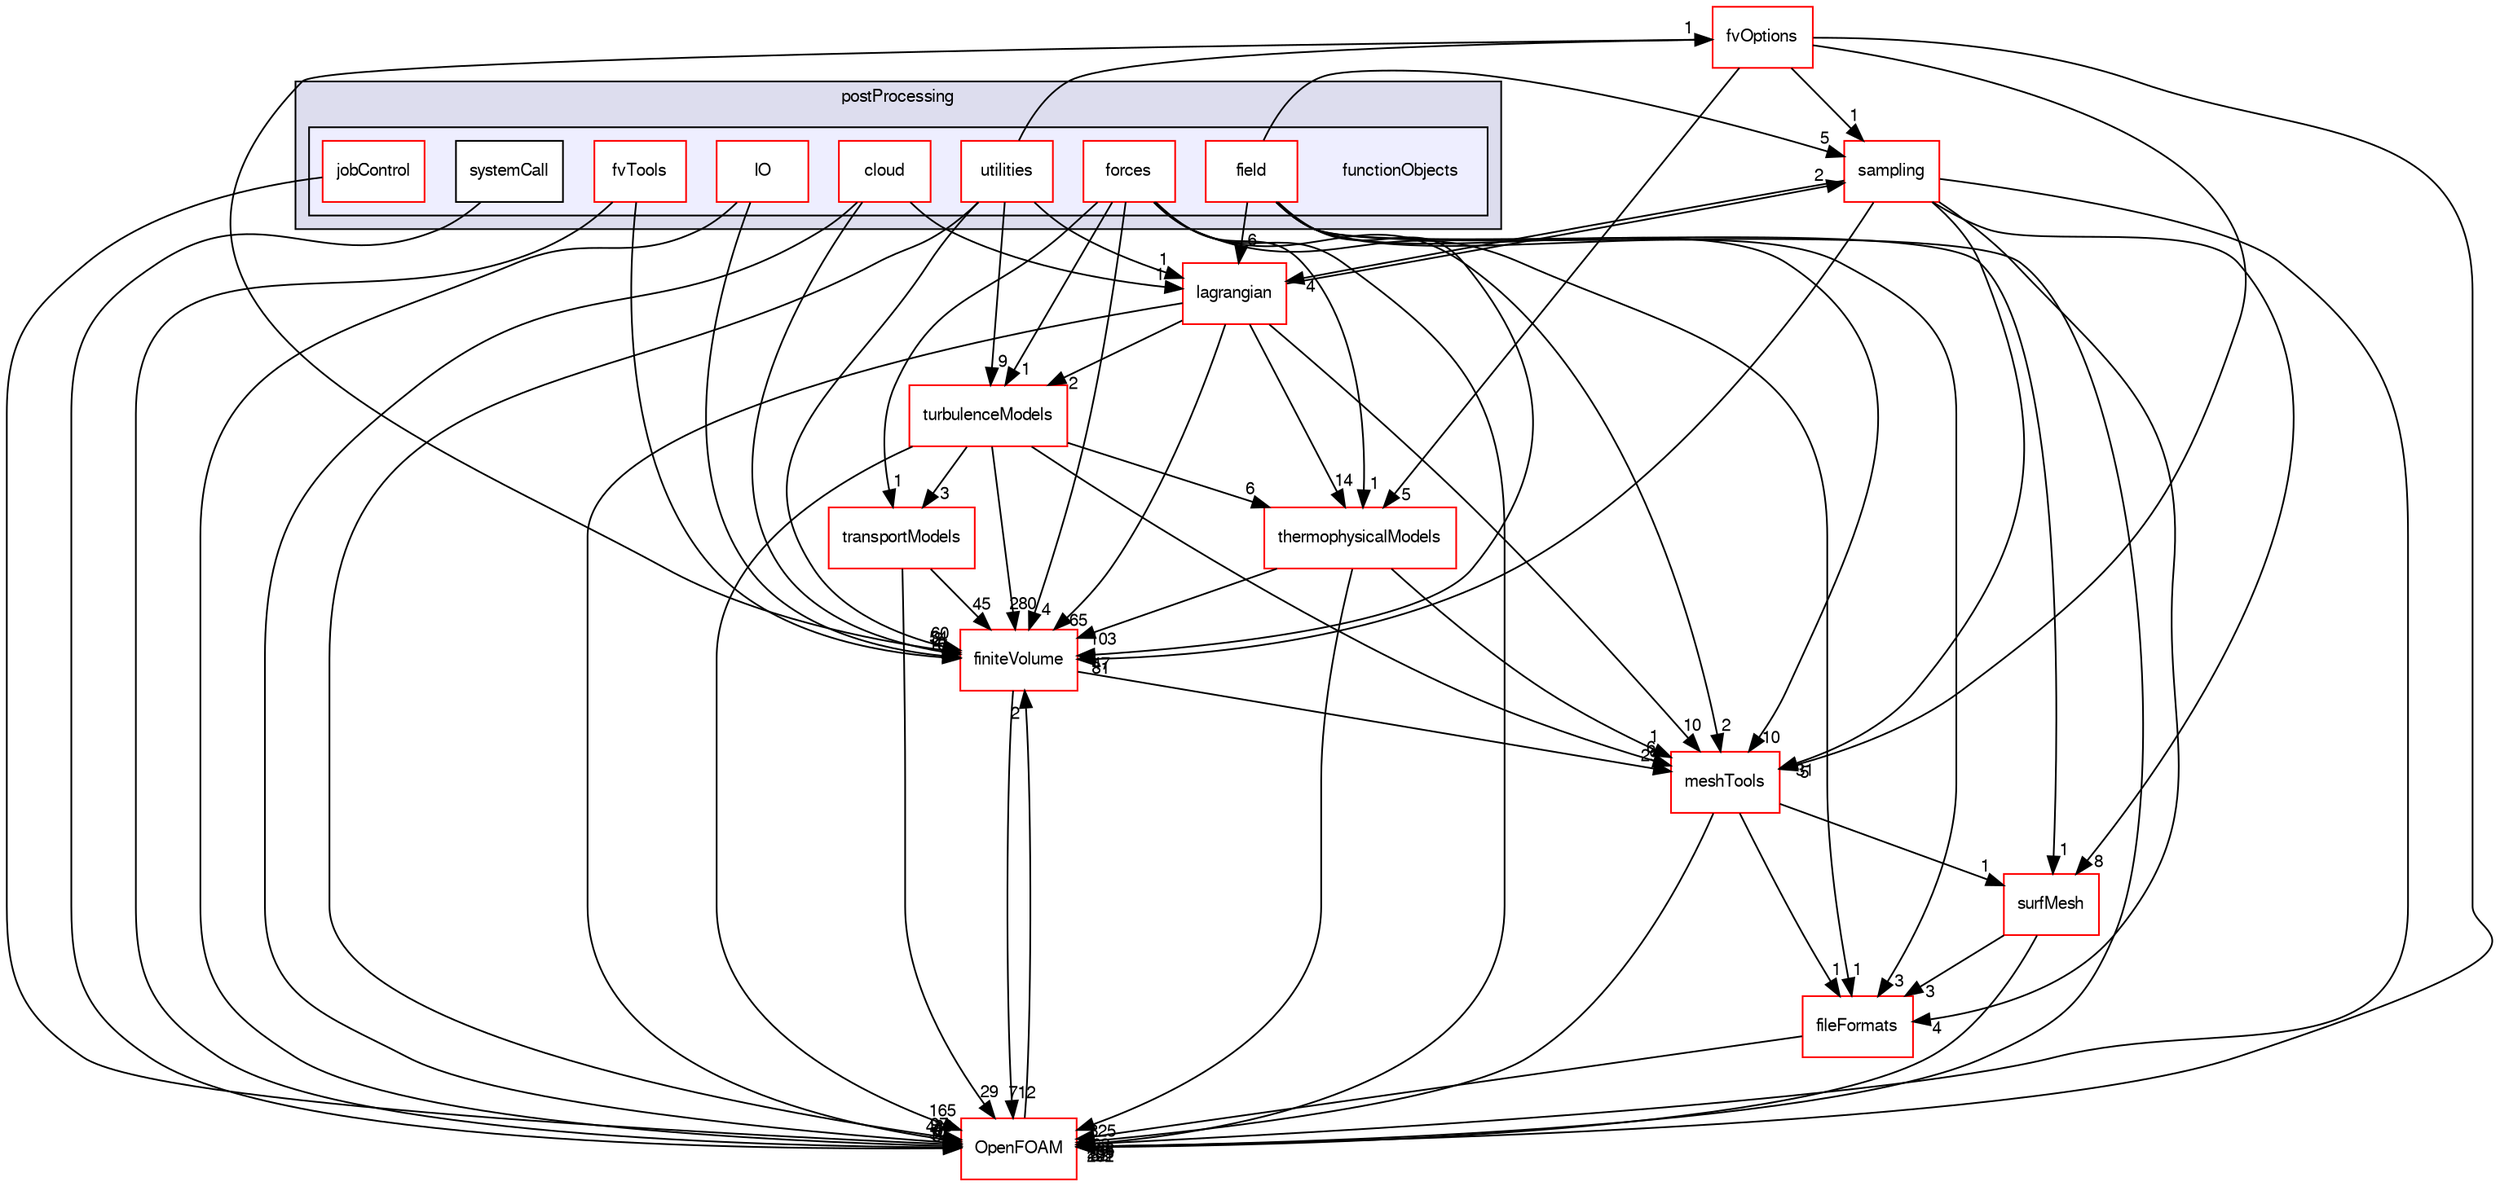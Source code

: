 digraph "src/postProcessing/functionObjects" {
  bgcolor=transparent;
  compound=true
  node [ fontsize="10", fontname="FreeSans"];
  edge [ labelfontsize="10", labelfontname="FreeSans"];
  subgraph clusterdir_a03451fb51a99aeda64b9111367b1019 {
    graph [ bgcolor="#ddddee", pencolor="black", label="postProcessing" fontname="FreeSans", fontsize="10", URL="dir_a03451fb51a99aeda64b9111367b1019.html"]
  subgraph clusterdir_e82badcb6e86a7406e8ef8dc75ac578f {
    graph [ bgcolor="#eeeeff", pencolor="black", label="" URL="dir_e82badcb6e86a7406e8ef8dc75ac578f.html"];
    dir_e82badcb6e86a7406e8ef8dc75ac578f [shape=plaintext label="functionObjects"];
    dir_ca613294a7628c6ea1e1427b3df6050a [shape=box label="cloud" color="red" fillcolor="white" style="filled" URL="dir_ca613294a7628c6ea1e1427b3df6050a.html"];
    dir_efb3ad8e9cbb3414a44ef268cb98c0b2 [shape=box label="field" color="red" fillcolor="white" style="filled" URL="dir_efb3ad8e9cbb3414a44ef268cb98c0b2.html"];
    dir_a19a54c8c5640a4bc0eca585ac0ed5cc [shape=box label="forces" color="red" fillcolor="white" style="filled" URL="dir_a19a54c8c5640a4bc0eca585ac0ed5cc.html"];
    dir_968d740a125fac5a9438cf439486387f [shape=box label="fvTools" color="red" fillcolor="white" style="filled" URL="dir_968d740a125fac5a9438cf439486387f.html"];
    dir_7e1bbf069e430012628b2cf2bdbee7f2 [shape=box label="IO" color="red" fillcolor="white" style="filled" URL="dir_7e1bbf069e430012628b2cf2bdbee7f2.html"];
    dir_bf79efb52b97cc1c07e99ec331a6c6d4 [shape=box label="jobControl" color="red" fillcolor="white" style="filled" URL="dir_bf79efb52b97cc1c07e99ec331a6c6d4.html"];
    dir_22b91164871e66da3be0484d9370625d [shape=box label="systemCall" color="black" fillcolor="white" style="filled" URL="dir_22b91164871e66da3be0484d9370625d.html"];
    dir_5fa51d5799d140e0f60107297bff2985 [shape=box label="utilities" color="red" fillcolor="white" style="filled" URL="dir_5fa51d5799d140e0f60107297bff2985.html"];
  }
  }
  dir_9bd15774b555cf7259a6fa18f99fe99b [shape=box label="finiteVolume" color="red" URL="dir_9bd15774b555cf7259a6fa18f99fe99b.html"];
  dir_604b7f26b18c71c10608664ec90f1bf2 [shape=box label="turbulenceModels" color="red" URL="dir_604b7f26b18c71c10608664ec90f1bf2.html"];
  dir_24a3817a3c61c11f04a0a72057522f4f [shape=box label="sampling" color="red" URL="dir_24a3817a3c61c11f04a0a72057522f4f.html"];
  dir_0a88fe22feb23ce5f078a04a1df67721 [shape=box label="surfMesh" color="red" URL="dir_0a88fe22feb23ce5f078a04a1df67721.html"];
  dir_ae30ad0bef50cf391b24c614251bb9fd [shape=box label="meshTools" color="red" URL="dir_ae30ad0bef50cf391b24c614251bb9fd.html"];
  dir_b05602f37bb521a7142c0a3e200b5f35 [shape=box label="fileFormats" color="red" URL="dir_b05602f37bb521a7142c0a3e200b5f35.html"];
  dir_2778d089ec5c4f66810b11f753867003 [shape=box label="thermophysicalModels" color="red" URL="dir_2778d089ec5c4f66810b11f753867003.html"];
  dir_c5473ff19b20e6ec4dfe5c310b3778a8 [shape=box label="OpenFOAM" color="red" URL="dir_c5473ff19b20e6ec4dfe5c310b3778a8.html"];
  dir_9415e59289a6feeb24164dafa70a594f [shape=box label="transportModels" color="red" URL="dir_9415e59289a6feeb24164dafa70a594f.html"];
  dir_3feeed9f14097927738cfbd9bcefd859 [shape=box label="fvOptions" color="red" URL="dir_3feeed9f14097927738cfbd9bcefd859.html"];
  dir_f8c25efc4b6f6a8502a42d5af7554d23 [shape=box label="lagrangian" color="red" URL="dir_f8c25efc4b6f6a8502a42d5af7554d23.html"];
  dir_9bd15774b555cf7259a6fa18f99fe99b->dir_ae30ad0bef50cf391b24c614251bb9fd [headlabel="29", labeldistance=1.5 headhref="dir_000749_001586.html"];
  dir_9bd15774b555cf7259a6fa18f99fe99b->dir_c5473ff19b20e6ec4dfe5c310b3778a8 [headlabel="712", labeldistance=1.5 headhref="dir_000749_001732.html"];
  dir_604b7f26b18c71c10608664ec90f1bf2->dir_9bd15774b555cf7259a6fa18f99fe99b [headlabel="280", labeldistance=1.5 headhref="dir_000594_000749.html"];
  dir_604b7f26b18c71c10608664ec90f1bf2->dir_ae30ad0bef50cf391b24c614251bb9fd [headlabel="6", labeldistance=1.5 headhref="dir_000594_001586.html"];
  dir_604b7f26b18c71c10608664ec90f1bf2->dir_2778d089ec5c4f66810b11f753867003 [headlabel="6", labeldistance=1.5 headhref="dir_000594_001070.html"];
  dir_604b7f26b18c71c10608664ec90f1bf2->dir_c5473ff19b20e6ec4dfe5c310b3778a8 [headlabel="165", labeldistance=1.5 headhref="dir_000594_001732.html"];
  dir_604b7f26b18c71c10608664ec90f1bf2->dir_9415e59289a6feeb24164dafa70a594f [headlabel="3", labeldistance=1.5 headhref="dir_000594_000763.html"];
  dir_24a3817a3c61c11f04a0a72057522f4f->dir_9bd15774b555cf7259a6fa18f99fe99b [headlabel="81", labeldistance=1.5 headhref="dir_002448_000749.html"];
  dir_24a3817a3c61c11f04a0a72057522f4f->dir_0a88fe22feb23ce5f078a04a1df67721 [headlabel="8", labeldistance=1.5 headhref="dir_002448_002518.html"];
  dir_24a3817a3c61c11f04a0a72057522f4f->dir_ae30ad0bef50cf391b24c614251bb9fd [headlabel="31", labeldistance=1.5 headhref="dir_002448_001586.html"];
  dir_24a3817a3c61c11f04a0a72057522f4f->dir_b05602f37bb521a7142c0a3e200b5f35 [headlabel="4", labeldistance=1.5 headhref="dir_002448_000736.html"];
  dir_24a3817a3c61c11f04a0a72057522f4f->dir_c5473ff19b20e6ec4dfe5c310b3778a8 [headlabel="233", labeldistance=1.5 headhref="dir_002448_001732.html"];
  dir_24a3817a3c61c11f04a0a72057522f4f->dir_f8c25efc4b6f6a8502a42d5af7554d23 [headlabel="4", labeldistance=1.5 headhref="dir_002448_001190.html"];
  dir_ca613294a7628c6ea1e1427b3df6050a->dir_9bd15774b555cf7259a6fa18f99fe99b [headlabel="2", labeldistance=1.5 headhref="dir_002292_000749.html"];
  dir_ca613294a7628c6ea1e1427b3df6050a->dir_c5473ff19b20e6ec4dfe5c310b3778a8 [headlabel="6", labeldistance=1.5 headhref="dir_002292_001732.html"];
  dir_ca613294a7628c6ea1e1427b3df6050a->dir_f8c25efc4b6f6a8502a42d5af7554d23 [headlabel="1", labeldistance=1.5 headhref="dir_002292_001190.html"];
  dir_0a88fe22feb23ce5f078a04a1df67721->dir_b05602f37bb521a7142c0a3e200b5f35 [headlabel="3", labeldistance=1.5 headhref="dir_002518_000736.html"];
  dir_0a88fe22feb23ce5f078a04a1df67721->dir_c5473ff19b20e6ec4dfe5c310b3778a8 [headlabel="202", labeldistance=1.5 headhref="dir_002518_001732.html"];
  dir_ae30ad0bef50cf391b24c614251bb9fd->dir_0a88fe22feb23ce5f078a04a1df67721 [headlabel="1", labeldistance=1.5 headhref="dir_001586_002518.html"];
  dir_ae30ad0bef50cf391b24c614251bb9fd->dir_b05602f37bb521a7142c0a3e200b5f35 [headlabel="1", labeldistance=1.5 headhref="dir_001586_000736.html"];
  dir_ae30ad0bef50cf391b24c614251bb9fd->dir_c5473ff19b20e6ec4dfe5c310b3778a8 [headlabel="738", labeldistance=1.5 headhref="dir_001586_001732.html"];
  dir_5fa51d5799d140e0f60107297bff2985->dir_9bd15774b555cf7259a6fa18f99fe99b [headlabel="60", labeldistance=1.5 headhref="dir_000781_000749.html"];
  dir_5fa51d5799d140e0f60107297bff2985->dir_604b7f26b18c71c10608664ec90f1bf2 [headlabel="9", labeldistance=1.5 headhref="dir_000781_000594.html"];
  dir_5fa51d5799d140e0f60107297bff2985->dir_c5473ff19b20e6ec4dfe5c310b3778a8 [headlabel="97", labeldistance=1.5 headhref="dir_000781_001732.html"];
  dir_5fa51d5799d140e0f60107297bff2985->dir_3feeed9f14097927738cfbd9bcefd859 [headlabel="1", labeldistance=1.5 headhref="dir_000781_001147.html"];
  dir_5fa51d5799d140e0f60107297bff2985->dir_f8c25efc4b6f6a8502a42d5af7554d23 [headlabel="1", labeldistance=1.5 headhref="dir_000781_001190.html"];
  dir_b05602f37bb521a7142c0a3e200b5f35->dir_c5473ff19b20e6ec4dfe5c310b3778a8 [headlabel="63", labeldistance=1.5 headhref="dir_000736_001732.html"];
  dir_bf79efb52b97cc1c07e99ec331a6c6d4->dir_c5473ff19b20e6ec4dfe5c310b3778a8 [headlabel="8", labeldistance=1.5 headhref="dir_002326_001732.html"];
  dir_a19a54c8c5640a4bc0eca585ac0ed5cc->dir_9bd15774b555cf7259a6fa18f99fe99b [headlabel="4", labeldistance=1.5 headhref="dir_002313_000749.html"];
  dir_a19a54c8c5640a4bc0eca585ac0ed5cc->dir_604b7f26b18c71c10608664ec90f1bf2 [headlabel="1", labeldistance=1.5 headhref="dir_002313_000594.html"];
  dir_a19a54c8c5640a4bc0eca585ac0ed5cc->dir_ae30ad0bef50cf391b24c614251bb9fd [headlabel="2", labeldistance=1.5 headhref="dir_002313_001586.html"];
  dir_a19a54c8c5640a4bc0eca585ac0ed5cc->dir_b05602f37bb521a7142c0a3e200b5f35 [headlabel="1", labeldistance=1.5 headhref="dir_002313_000736.html"];
  dir_a19a54c8c5640a4bc0eca585ac0ed5cc->dir_2778d089ec5c4f66810b11f753867003 [headlabel="1", labeldistance=1.5 headhref="dir_002313_001070.html"];
  dir_a19a54c8c5640a4bc0eca585ac0ed5cc->dir_c5473ff19b20e6ec4dfe5c310b3778a8 [headlabel="17", labeldistance=1.5 headhref="dir_002313_001732.html"];
  dir_a19a54c8c5640a4bc0eca585ac0ed5cc->dir_9415e59289a6feeb24164dafa70a594f [headlabel="1", labeldistance=1.5 headhref="dir_002313_000763.html"];
  dir_efb3ad8e9cbb3414a44ef268cb98c0b2->dir_9bd15774b555cf7259a6fa18f99fe99b [headlabel="47", labeldistance=1.5 headhref="dir_002294_000749.html"];
  dir_efb3ad8e9cbb3414a44ef268cb98c0b2->dir_24a3817a3c61c11f04a0a72057522f4f [headlabel="5", labeldistance=1.5 headhref="dir_002294_002448.html"];
  dir_efb3ad8e9cbb3414a44ef268cb98c0b2->dir_0a88fe22feb23ce5f078a04a1df67721 [headlabel="1", labeldistance=1.5 headhref="dir_002294_002518.html"];
  dir_efb3ad8e9cbb3414a44ef268cb98c0b2->dir_ae30ad0bef50cf391b24c614251bb9fd [headlabel="10", labeldistance=1.5 headhref="dir_002294_001586.html"];
  dir_efb3ad8e9cbb3414a44ef268cb98c0b2->dir_b05602f37bb521a7142c0a3e200b5f35 [headlabel="3", labeldistance=1.5 headhref="dir_002294_000736.html"];
  dir_efb3ad8e9cbb3414a44ef268cb98c0b2->dir_c5473ff19b20e6ec4dfe5c310b3778a8 [headlabel="121", labeldistance=1.5 headhref="dir_002294_001732.html"];
  dir_efb3ad8e9cbb3414a44ef268cb98c0b2->dir_f8c25efc4b6f6a8502a42d5af7554d23 [headlabel="6", labeldistance=1.5 headhref="dir_002294_001190.html"];
  dir_2778d089ec5c4f66810b11f753867003->dir_9bd15774b555cf7259a6fa18f99fe99b [headlabel="103", labeldistance=1.5 headhref="dir_001070_000749.html"];
  dir_2778d089ec5c4f66810b11f753867003->dir_ae30ad0bef50cf391b24c614251bb9fd [headlabel="1", labeldistance=1.5 headhref="dir_001070_001586.html"];
  dir_2778d089ec5c4f66810b11f753867003->dir_c5473ff19b20e6ec4dfe5c310b3778a8 [headlabel="325", labeldistance=1.5 headhref="dir_001070_001732.html"];
  dir_7e1bbf069e430012628b2cf2bdbee7f2->dir_9bd15774b555cf7259a6fa18f99fe99b [headlabel="4", labeldistance=1.5 headhref="dir_002321_000749.html"];
  dir_7e1bbf069e430012628b2cf2bdbee7f2->dir_c5473ff19b20e6ec4dfe5c310b3778a8 [headlabel="30", labeldistance=1.5 headhref="dir_002321_001732.html"];
  dir_c5473ff19b20e6ec4dfe5c310b3778a8->dir_9bd15774b555cf7259a6fa18f99fe99b [headlabel="2", labeldistance=1.5 headhref="dir_001732_000749.html"];
  dir_9415e59289a6feeb24164dafa70a594f->dir_9bd15774b555cf7259a6fa18f99fe99b [headlabel="45", labeldistance=1.5 headhref="dir_000763_000749.html"];
  dir_9415e59289a6feeb24164dafa70a594f->dir_c5473ff19b20e6ec4dfe5c310b3778a8 [headlabel="29", labeldistance=1.5 headhref="dir_000763_001732.html"];
  dir_22b91164871e66da3be0484d9370625d->dir_c5473ff19b20e6ec4dfe5c310b3778a8 [headlabel="5", labeldistance=1.5 headhref="dir_002328_001732.html"];
  dir_3feeed9f14097927738cfbd9bcefd859->dir_9bd15774b555cf7259a6fa18f99fe99b [headlabel="54", labeldistance=1.5 headhref="dir_001147_000749.html"];
  dir_3feeed9f14097927738cfbd9bcefd859->dir_24a3817a3c61c11f04a0a72057522f4f [headlabel="1", labeldistance=1.5 headhref="dir_001147_002448.html"];
  dir_3feeed9f14097927738cfbd9bcefd859->dir_ae30ad0bef50cf391b24c614251bb9fd [headlabel="5", labeldistance=1.5 headhref="dir_001147_001586.html"];
  dir_3feeed9f14097927738cfbd9bcefd859->dir_2778d089ec5c4f66810b11f753867003 [headlabel="5", labeldistance=1.5 headhref="dir_001147_001070.html"];
  dir_3feeed9f14097927738cfbd9bcefd859->dir_c5473ff19b20e6ec4dfe5c310b3778a8 [headlabel="82", labeldistance=1.5 headhref="dir_001147_001732.html"];
  dir_968d740a125fac5a9438cf439486387f->dir_9bd15774b555cf7259a6fa18f99fe99b [headlabel="16", labeldistance=1.5 headhref="dir_002316_000749.html"];
  dir_968d740a125fac5a9438cf439486387f->dir_c5473ff19b20e6ec4dfe5c310b3778a8 [headlabel="19", labeldistance=1.5 headhref="dir_002316_001732.html"];
  dir_f8c25efc4b6f6a8502a42d5af7554d23->dir_9bd15774b555cf7259a6fa18f99fe99b [headlabel="65", labeldistance=1.5 headhref="dir_001190_000749.html"];
  dir_f8c25efc4b6f6a8502a42d5af7554d23->dir_604b7f26b18c71c10608664ec90f1bf2 [headlabel="2", labeldistance=1.5 headhref="dir_001190_000594.html"];
  dir_f8c25efc4b6f6a8502a42d5af7554d23->dir_24a3817a3c61c11f04a0a72057522f4f [headlabel="2", labeldistance=1.5 headhref="dir_001190_002448.html"];
  dir_f8c25efc4b6f6a8502a42d5af7554d23->dir_ae30ad0bef50cf391b24c614251bb9fd [headlabel="10", labeldistance=1.5 headhref="dir_001190_001586.html"];
  dir_f8c25efc4b6f6a8502a42d5af7554d23->dir_2778d089ec5c4f66810b11f753867003 [headlabel="14", labeldistance=1.5 headhref="dir_001190_001070.html"];
  dir_f8c25efc4b6f6a8502a42d5af7554d23->dir_c5473ff19b20e6ec4dfe5c310b3778a8 [headlabel="439", labeldistance=1.5 headhref="dir_001190_001732.html"];
}
